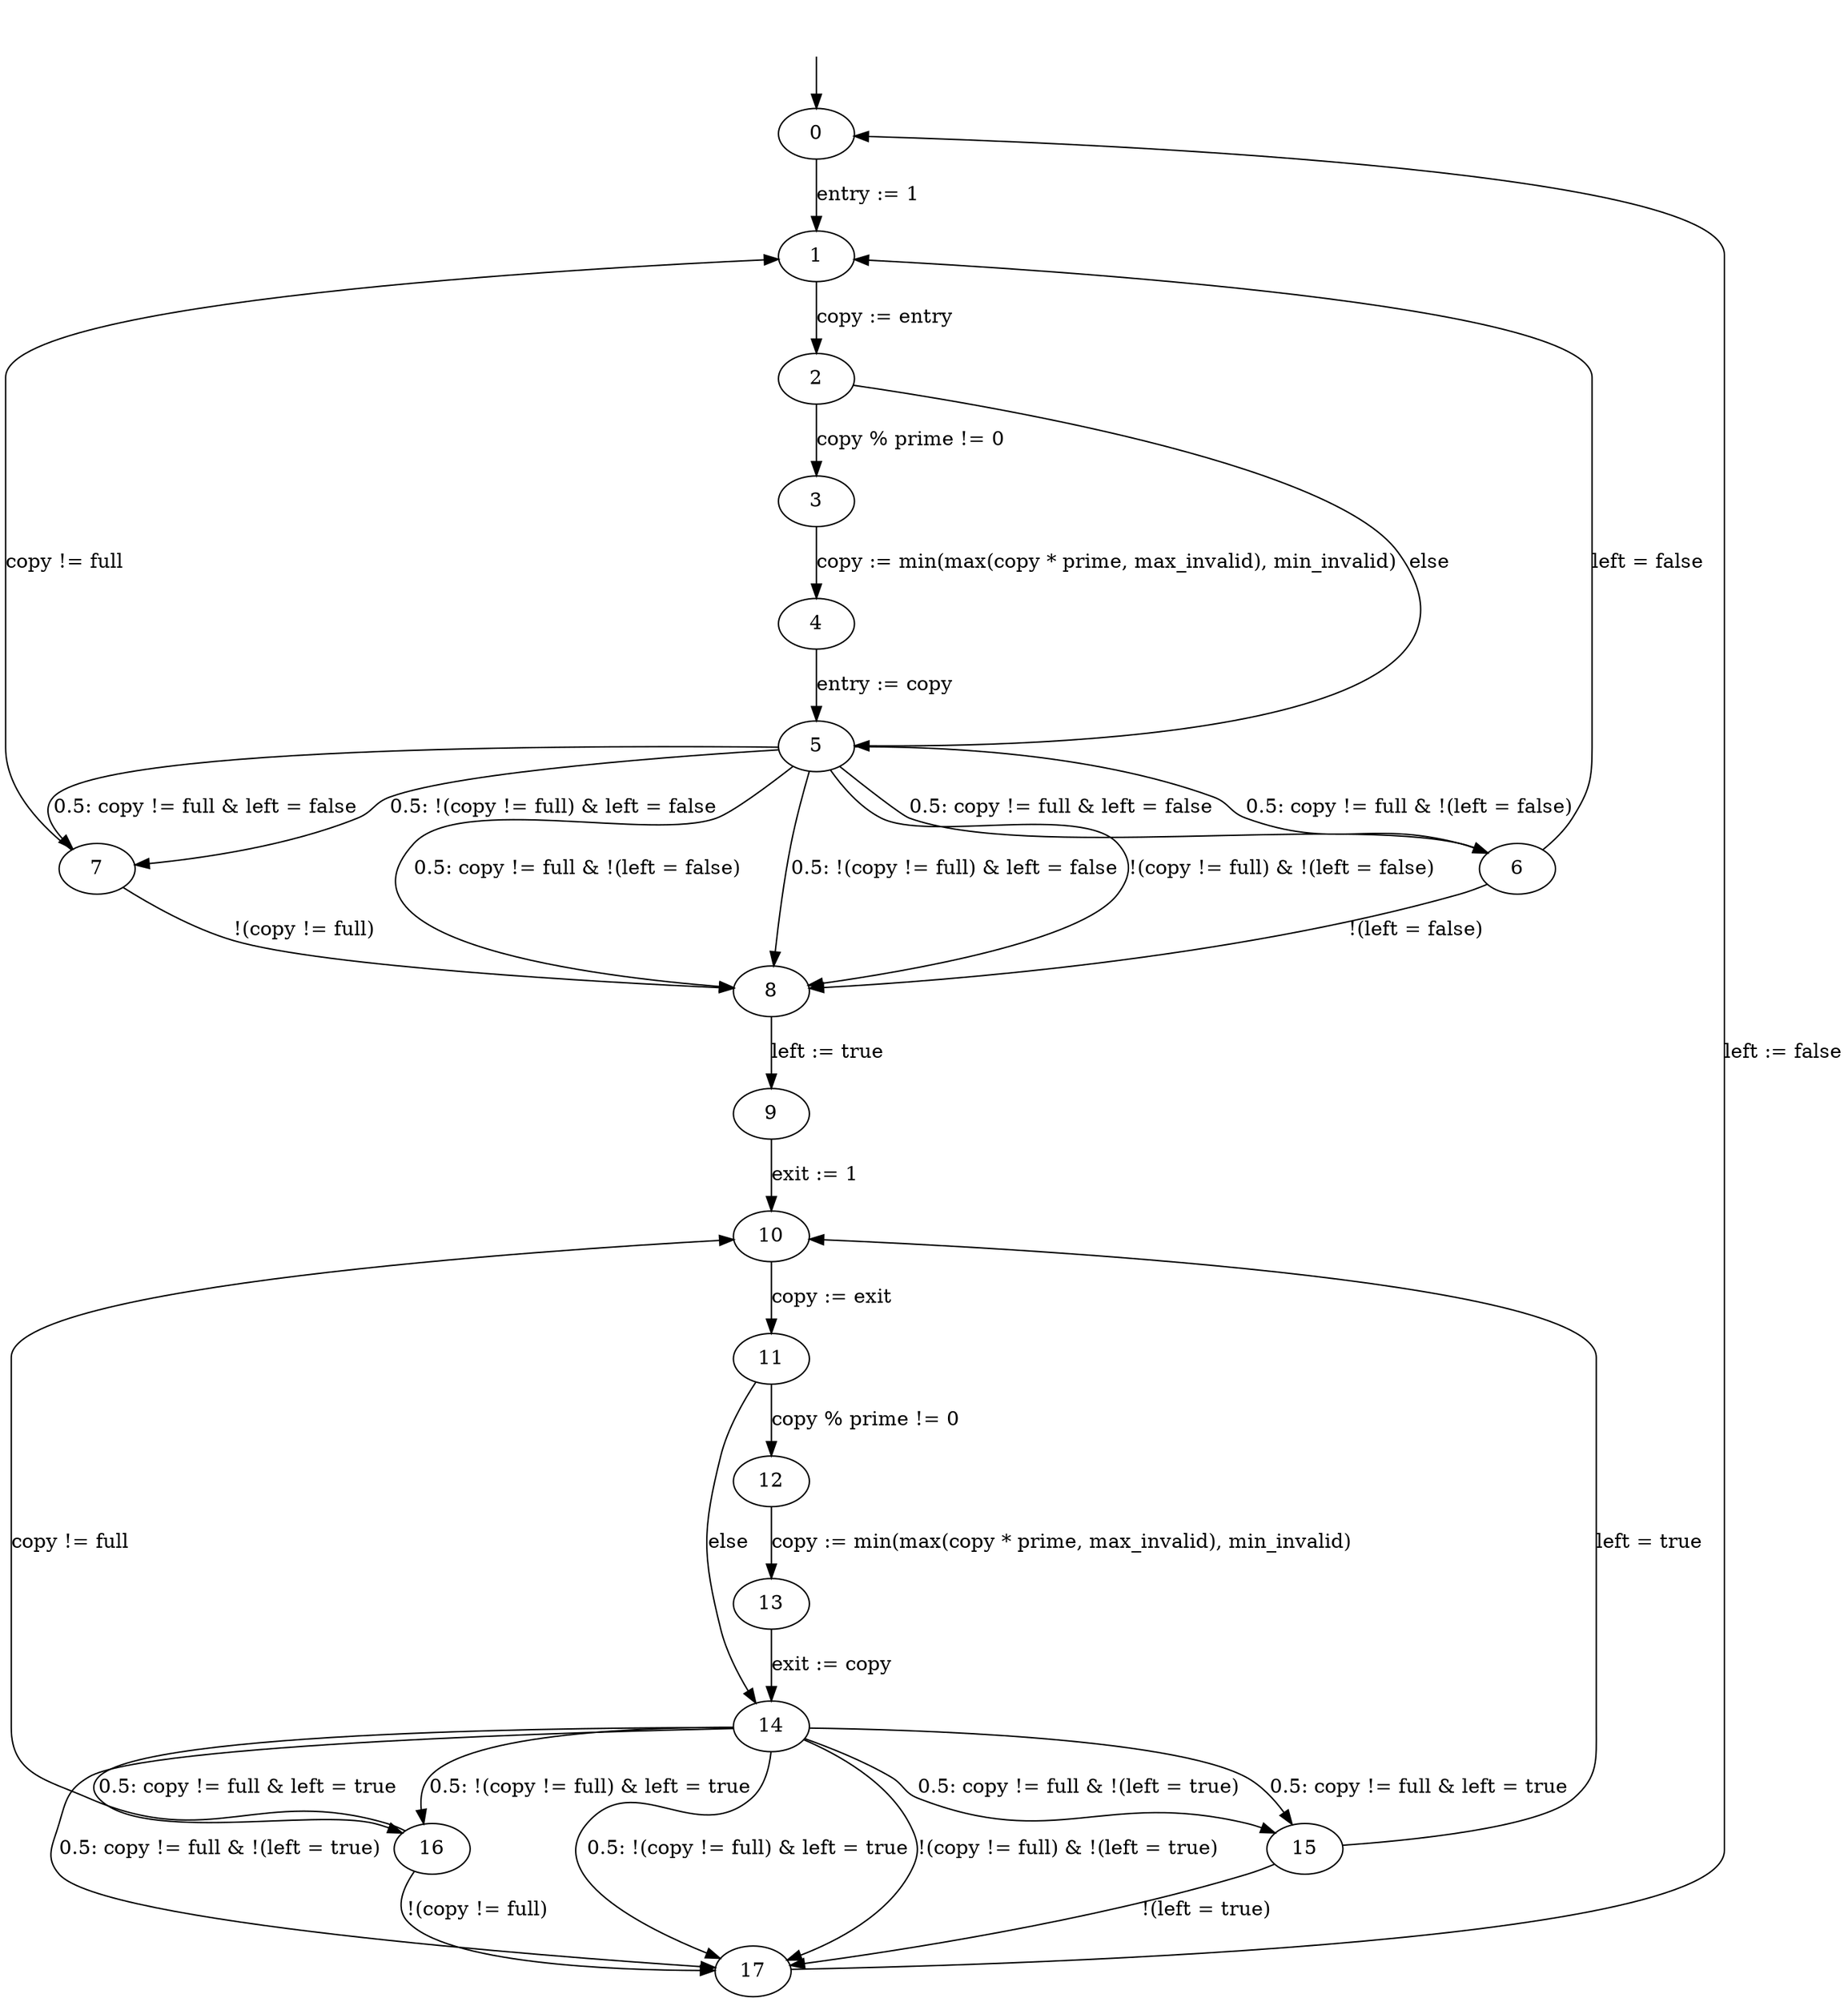 digraph {

	initial_state_source [style=invis]
	initial_state_source -> "0"

	"0"  -> "1"  [weight=100, label="entry := 1"]
	"1"  -> "2"  [weight=100, label="copy := entry"]

	"2"  -> "3"  [weight=100, label="copy % prime != 0"]
	"3"  -> "4"  [weight=100, label="copy := min(max(copy * prime, max_invalid), min_invalid)"]
	"4"  -> "5"  [weight=100, label="entry := copy"]
	"2"  -> "5"  [label="else"]

	"5"  -> "6"  [label="0.5: copy != full & left = false"]
	"5"  -> "6"  [label="0.5: copy != full & !(left = false)"]
	"5"  -> "8"  [label="0.5: copy != full & !(left = false)"]
	"5"  -> "7"  [label="0.5: copy != full & left = false"]
	"5"  -> "7"  [label="0.5: !(copy != full) & left = false"]
	"5"  -> "8"  [label="0.5: !(copy != full) & left = false"]
	"6"  -> "1"  [label="left = false"]
	"6"  -> "8"  [label="!(left = false)"]
	"7"  -> "1"  [label="copy != full"]
	"7"  -> "8"  [label="!(copy != full)"]
	"5"  -> "8"  [label="!(copy != full) & !(left = false)"]

	"8"  -> "9"  [weight=100, label="left := true"]
	"9"  -> "10" [weight=100, label="exit := 1"]

	"10" -> "11" [weight=100, label="copy := exit"]
	"11" -> "12" [weight=100, label="copy % prime != 0"]
	"12" -> "13" [weight=100, label="copy := min(max(copy * prime, max_invalid), min_invalid)"]
	"13" -> "14" [weight=100, label="exit := copy"]
	"11" -> "14" [label="else"]

	"14" -> "15" [label="0.5: copy != full & left = true"]
	"14" -> "15" [label="0.5: copy != full & !(left = true)"]
	"14" -> "17" [label="0.5: copy != full & !(left = true)"]
	"14" -> "16" [label="0.5: copy != full & left = true"]
	"14" -> "16" [label="0.5: !(copy != full) & left = true"]
	"14" -> "17" [label="0.5: !(copy != full) & left = true"]
	"15" -> "10" [label="left = true"]
	"15" -> "17" [label="!(left = true)"]
	"16" -> "10" [label="copy != full"]
	"16" -> "17" [label="!(copy != full)"]
	"14" -> "17" [label="!(copy != full) & !(left = true)"]

	"17" -> "0"  [label="left := false"]
}

